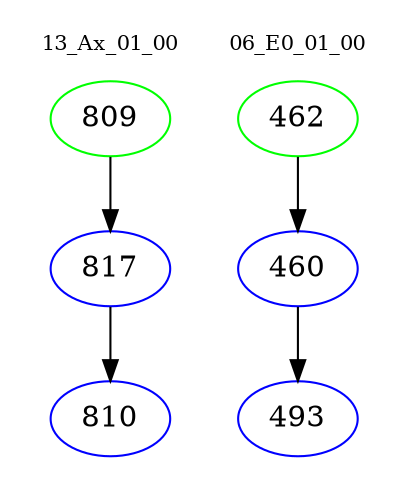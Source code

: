 digraph{
subgraph cluster_0 {
color = white
label = "13_Ax_01_00";
fontsize=10;
T0_809 [label="809", color="green"]
T0_809 -> T0_817 [color="black"]
T0_817 [label="817", color="blue"]
T0_817 -> T0_810 [color="black"]
T0_810 [label="810", color="blue"]
}
subgraph cluster_1 {
color = white
label = "06_E0_01_00";
fontsize=10;
T1_462 [label="462", color="green"]
T1_462 -> T1_460 [color="black"]
T1_460 [label="460", color="blue"]
T1_460 -> T1_493 [color="black"]
T1_493 [label="493", color="blue"]
}
}

